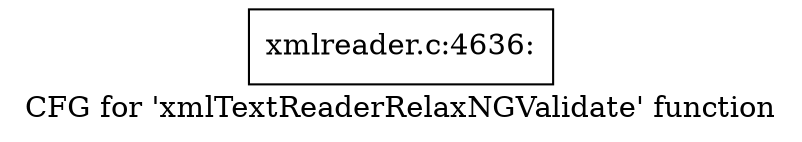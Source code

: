 digraph "CFG for 'xmlTextReaderRelaxNGValidate' function" {
	label="CFG for 'xmlTextReaderRelaxNGValidate' function";

	Node0x55e44948df90 [shape=record,label="{xmlreader.c:4636:}"];
}
